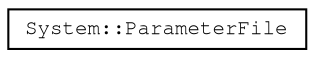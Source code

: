 digraph "Graphical Class Hierarchy"
{
 // LATEX_PDF_SIZE
  edge [fontname="FreeMono",fontsize="10",labelfontname="FreeMono",labelfontsize="10"];
  node [fontname="FreeMono",fontsize="10",shape=record];
  rankdir="LR";
  Node0 [label="System::ParameterFile",height=0.2,width=0.4,color="black", fillcolor="white", style="filled",URL="$class_system_1_1_parameter_file.html",tooltip=" "];
}
